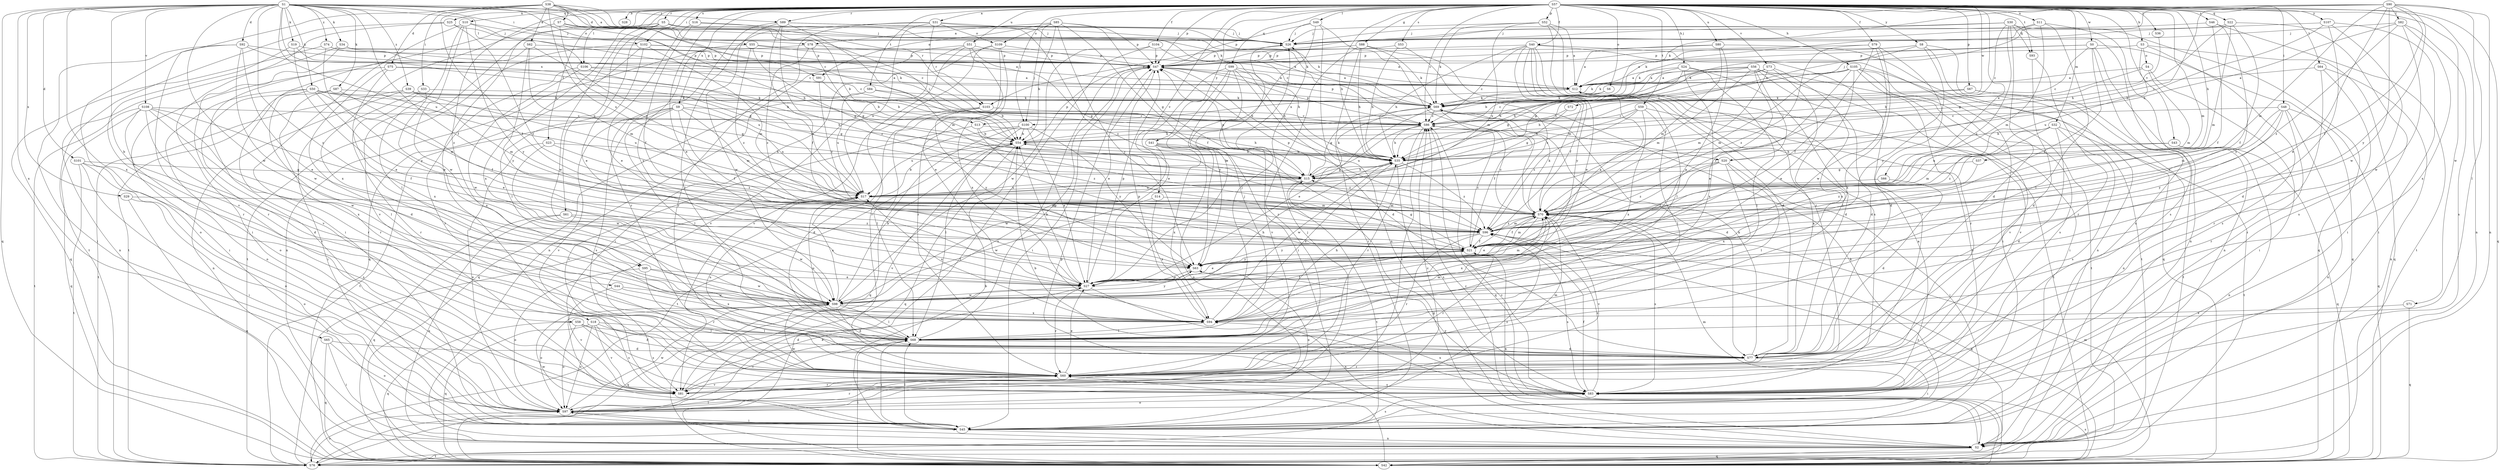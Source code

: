 strict digraph  {
S57;
S1;
S38;
S90;
S85;
S56;
S30;
S31;
S62;
S78;
S12;
S3;
S28;
S44;
S54;
S86;
S92;
S101;
S55;
S75;
S77;
S18;
S66;
S27;
S104;
S23;
S40;
S79;
S21;
S88;
S15;
S24;
S37;
S105;
S35;
S48;
S102;
S33;
S7;
S20;
S45;
S100;
S26;
S19;
S50;
S34;
S87;
S69;
S49;
S106;
S82;
S68;
S32;
S70;
S25;
S2;
S6;
S91;
S109;
S4;
S97;
S67;
S52;
S47;
S22;
S10;
S99;
S42;
S36;
S5;
S89;
S103;
S60;
S16;
S53;
S46;
S83;
S59;
S84;
S64;
S93;
S76;
S51;
S80;
S61;
S11;
S17;
S14;
S43;
S73;
S108;
S81;
S72;
S71;
S0;
S98;
S9;
S65;
S58;
S29;
S13;
S94;
S41;
S107;
S8;
S63;
S95;
S39;
S74;
S96;
S57 -> S31  [label=a];
S57 -> S3  [label=b];
S57 -> S28  [label=b];
S57 -> S86  [label=c];
S57 -> S18  [label=e];
S57 -> S66  [label=e];
S57 -> S27  [label=e];
S57 -> S104  [label=f];
S57 -> S23  [label=f];
S57 -> S40  [label=f];
S57 -> S79  [label=f];
S57 -> S88  [label=g];
S57 -> S24  [label=h];
S57 -> S37  [label=h];
S57 -> S105  [label=h];
S57 -> S35  [label=h];
S57 -> S48  [label=i];
S57 -> S102  [label=i];
S57 -> S100  [label=j];
S57 -> S49  [label=l];
S57 -> S106  [label=l];
S57 -> S32  [label=m];
S57 -> S70  [label=m];
S57 -> S25  [label=n];
S57 -> S2  [label=n];
S57 -> S6  [label=o];
S57 -> S67  [label=p];
S57 -> S52  [label=p];
S57 -> S47  [label=p];
S57 -> S22  [label=q];
S57 -> S10  [label=q];
S57 -> S99  [label=q];
S57 -> S42  [label=q];
S57 -> S36  [label=r];
S57 -> S5  [label=r];
S57 -> S89  [label=r];
S57 -> S16  [label=s];
S57 -> S53  [label=s];
S57 -> S46  [label=s];
S57 -> S59  [label=t];
S57 -> S84  [label=t];
S57 -> S64  [label=t];
S57 -> S93  [label=t];
S57 -> S51  [label=u];
S57 -> S80  [label=u];
S57 -> S61  [label=u];
S57 -> S11  [label=u];
S57 -> S14  [label=v];
S57 -> S43  [label=v];
S57 -> S73  [label=v];
S57 -> S72  [label=w];
S57 -> S71  [label=w];
S57 -> S0  [label=w];
S57 -> S9  [label=x];
S57 -> S41  [label=y];
S57 -> S107  [label=y];
S57 -> S8  [label=y];
S57 -> S95  [label=z];
S1 -> S44  [label=b];
S1 -> S86  [label=c];
S1 -> S92  [label=d];
S1 -> S101  [label=d];
S1 -> S21  [label=f];
S1 -> S102  [label=i];
S1 -> S19  [label=k];
S1 -> S50  [label=k];
S1 -> S34  [label=k];
S1 -> S87  [label=k];
S1 -> S69  [label=k];
S1 -> S106  [label=l];
S1 -> S91  [label=o];
S1 -> S42  [label=q];
S1 -> S89  [label=r];
S1 -> S17  [label=u];
S1 -> S108  [label=v];
S1 -> S98  [label=w];
S1 -> S65  [label=x];
S1 -> S58  [label=x];
S1 -> S29  [label=x];
S1 -> S13  [label=x];
S1 -> S95  [label=z];
S1 -> S39  [label=z];
S1 -> S74  [label=z];
S38 -> S62  [label=a];
S38 -> S78  [label=a];
S38 -> S55  [label=d];
S38 -> S75  [label=d];
S38 -> S21  [label=f];
S38 -> S33  [label=i];
S38 -> S7  [label=i];
S38 -> S20  [label=i];
S38 -> S103  [label=r];
S38 -> S17  [label=u];
S38 -> S81  [label=v];
S90 -> S27  [label=e];
S90 -> S21  [label=f];
S90 -> S20  [label=i];
S90 -> S100  [label=j];
S90 -> S69  [label=k];
S90 -> S82  [label=l];
S90 -> S68  [label=l];
S90 -> S70  [label=m];
S90 -> S2  [label=n];
S90 -> S98  [label=w];
S90 -> S63  [label=y];
S85 -> S78  [label=a];
S85 -> S54  [label=b];
S85 -> S21  [label=f];
S85 -> S15  [label=g];
S85 -> S100  [label=j];
S85 -> S91  [label=o];
S85 -> S109  [label=o];
S85 -> S47  [label=p];
S85 -> S63  [label=y];
S56 -> S12  [label=a];
S56 -> S54  [label=b];
S56 -> S77  [label=d];
S56 -> S27  [label=e];
S56 -> S20  [label=i];
S56 -> S45  [label=i];
S56 -> S69  [label=k];
S56 -> S70  [label=m];
S56 -> S81  [label=v];
S30 -> S86  [label=c];
S30 -> S77  [label=d];
S30 -> S26  [label=j];
S30 -> S2  [label=n];
S30 -> S42  [label=q];
S30 -> S103  [label=r];
S30 -> S93  [label=t];
S30 -> S96  [label=z];
S31 -> S26  [label=j];
S31 -> S68  [label=l];
S31 -> S109  [label=o];
S31 -> S103  [label=r];
S31 -> S60  [label=r];
S31 -> S17  [label=u];
S31 -> S96  [label=z];
S62 -> S70  [label=m];
S62 -> S47  [label=p];
S62 -> S17  [label=u];
S62 -> S81  [label=v];
S62 -> S63  [label=y];
S78 -> S15  [label=g];
S78 -> S2  [label=n];
S78 -> S47  [label=p];
S78 -> S96  [label=z];
S12 -> S69  [label=k];
S12 -> S76  [label=t];
S12 -> S13  [label=x];
S3 -> S69  [label=k];
S3 -> S4  [label=o];
S3 -> S42  [label=q];
S3 -> S83  [label=s];
S3 -> S17  [label=u];
S44 -> S81  [label=v];
S44 -> S98  [label=w];
S44 -> S94  [label=x];
S54 -> S35  [label=h];
S54 -> S47  [label=p];
S54 -> S42  [label=q];
S54 -> S76  [label=t];
S54 -> S81  [label=v];
S86 -> S54  [label=b];
S86 -> S35  [label=h];
S86 -> S47  [label=p];
S86 -> S42  [label=q];
S86 -> S60  [label=r];
S86 -> S17  [label=u];
S92 -> S27  [label=e];
S92 -> S15  [label=g];
S92 -> S45  [label=i];
S92 -> S97  [label=o];
S92 -> S47  [label=p];
S92 -> S98  [label=w];
S101 -> S15  [label=g];
S101 -> S45  [label=i];
S101 -> S97  [label=o];
S101 -> S83  [label=s];
S101 -> S76  [label=t];
S55 -> S12  [label=a];
S55 -> S15  [label=g];
S55 -> S47  [label=p];
S55 -> S63  [label=y];
S55 -> S96  [label=z];
S75 -> S12  [label=a];
S75 -> S54  [label=b];
S75 -> S77  [label=d];
S75 -> S45  [label=i];
S75 -> S94  [label=x];
S77 -> S12  [label=a];
S77 -> S45  [label=i];
S77 -> S69  [label=k];
S77 -> S60  [label=r];
S77 -> S17  [label=u];
S18 -> S77  [label=d];
S18 -> S68  [label=l];
S18 -> S97  [label=o];
S18 -> S42  [label=q];
S18 -> S83  [label=s];
S18 -> S81  [label=v];
S66 -> S77  [label=d];
S66 -> S17  [label=u];
S27 -> S54  [label=b];
S27 -> S70  [label=m];
S27 -> S2  [label=n];
S27 -> S47  [label=p];
S27 -> S60  [label=r];
S27 -> S98  [label=w];
S104 -> S35  [label=h];
S104 -> S47  [label=p];
S104 -> S76  [label=t];
S104 -> S98  [label=w];
S23 -> S35  [label=h];
S23 -> S97  [label=o];
S23 -> S98  [label=w];
S23 -> S96  [label=z];
S40 -> S86  [label=c];
S40 -> S77  [label=d];
S40 -> S27  [label=e];
S40 -> S21  [label=f];
S40 -> S35  [label=h];
S40 -> S45  [label=i];
S40 -> S68  [label=l];
S40 -> S47  [label=p];
S40 -> S60  [label=r];
S40 -> S63  [label=y];
S79 -> S77  [label=d];
S79 -> S21  [label=f];
S79 -> S47  [label=p];
S79 -> S98  [label=w];
S79 -> S94  [label=x];
S79 -> S96  [label=z];
S21 -> S12  [label=a];
S21 -> S86  [label=c];
S21 -> S27  [label=e];
S21 -> S15  [label=g];
S21 -> S70  [label=m];
S21 -> S2  [label=n];
S21 -> S60  [label=r];
S21 -> S83  [label=s];
S21 -> S63  [label=y];
S88 -> S35  [label=h];
S88 -> S45  [label=i];
S88 -> S69  [label=k];
S88 -> S70  [label=m];
S88 -> S47  [label=p];
S88 -> S60  [label=r];
S15 -> S54  [label=b];
S15 -> S35  [label=h];
S15 -> S69  [label=k];
S15 -> S47  [label=p];
S15 -> S76  [label=t];
S15 -> S17  [label=u];
S24 -> S12  [label=a];
S24 -> S77  [label=d];
S24 -> S15  [label=g];
S24 -> S35  [label=h];
S24 -> S68  [label=l];
S24 -> S94  [label=x];
S37 -> S15  [label=g];
S37 -> S96  [label=z];
S105 -> S12  [label=a];
S105 -> S86  [label=c];
S105 -> S21  [label=f];
S105 -> S70  [label=m];
S105 -> S60  [label=r];
S105 -> S83  [label=s];
S105 -> S76  [label=t];
S105 -> S81  [label=v];
S105 -> S94  [label=x];
S35 -> S15  [label=g];
S35 -> S83  [label=s];
S35 -> S98  [label=w];
S35 -> S94  [label=x];
S35 -> S96  [label=z];
S48 -> S86  [label=c];
S48 -> S70  [label=m];
S48 -> S2  [label=n];
S48 -> S42  [label=q];
S48 -> S60  [label=r];
S48 -> S63  [label=y];
S48 -> S96  [label=z];
S102 -> S12  [label=a];
S102 -> S68  [label=l];
S102 -> S70  [label=m];
S102 -> S47  [label=p];
S102 -> S42  [label=q];
S102 -> S76  [label=t];
S33 -> S45  [label=i];
S33 -> S69  [label=k];
S33 -> S60  [label=r];
S33 -> S94  [label=x];
S7 -> S86  [label=c];
S7 -> S35  [label=h];
S7 -> S26  [label=j];
S7 -> S17  [label=u];
S7 -> S94  [label=x];
S20 -> S21  [label=f];
S20 -> S15  [label=g];
S20 -> S45  [label=i];
S20 -> S68  [label=l];
S20 -> S94  [label=x];
S20 -> S96  [label=z];
S45 -> S54  [label=b];
S45 -> S68  [label=l];
S45 -> S70  [label=m];
S45 -> S2  [label=n];
S45 -> S83  [label=s];
S45 -> S98  [label=w];
S100 -> S54  [label=b];
S100 -> S27  [label=e];
S100 -> S68  [label=l];
S100 -> S42  [label=q];
S100 -> S17  [label=u];
S100 -> S63  [label=y];
S26 -> S47  [label=p];
S19 -> S12  [label=a];
S19 -> S27  [label=e];
S19 -> S47  [label=p];
S19 -> S60  [label=r];
S50 -> S27  [label=e];
S50 -> S15  [label=g];
S50 -> S35  [label=h];
S50 -> S69  [label=k];
S50 -> S68  [label=l];
S50 -> S70  [label=m];
S50 -> S97  [label=o];
S50 -> S60  [label=r];
S34 -> S86  [label=c];
S34 -> S2  [label=n];
S34 -> S47  [label=p];
S34 -> S60  [label=r];
S87 -> S21  [label=f];
S87 -> S69  [label=k];
S87 -> S60  [label=r];
S87 -> S81  [label=v];
S69 -> S86  [label=c];
S69 -> S77  [label=d];
S69 -> S27  [label=e];
S69 -> S21  [label=f];
S69 -> S15  [label=g];
S69 -> S47  [label=p];
S49 -> S27  [label=e];
S49 -> S26  [label=j];
S49 -> S70  [label=m];
S49 -> S2  [label=n];
S49 -> S47  [label=p];
S106 -> S12  [label=a];
S106 -> S54  [label=b];
S106 -> S60  [label=r];
S106 -> S17  [label=u];
S106 -> S98  [label=w];
S82 -> S35  [label=h];
S82 -> S26  [label=j];
S82 -> S83  [label=s];
S82 -> S98  [label=w];
S82 -> S94  [label=x];
S82 -> S96  [label=z];
S68 -> S77  [label=d];
S68 -> S35  [label=h];
S68 -> S45  [label=i];
S68 -> S26  [label=j];
S68 -> S70  [label=m];
S68 -> S47  [label=p];
S68 -> S17  [label=u];
S68 -> S81  [label=v];
S32 -> S54  [label=b];
S32 -> S77  [label=d];
S32 -> S83  [label=s];
S32 -> S76  [label=t];
S32 -> S17  [label=u];
S32 -> S96  [label=z];
S70 -> S86  [label=c];
S70 -> S27  [label=e];
S70 -> S21  [label=f];
S70 -> S69  [label=k];
S70 -> S47  [label=p];
S70 -> S83  [label=s];
S70 -> S81  [label=v];
S70 -> S94  [label=x];
S70 -> S96  [label=z];
S25 -> S45  [label=i];
S25 -> S26  [label=j];
S25 -> S76  [label=t];
S25 -> S96  [label=z];
S2 -> S86  [label=c];
S2 -> S15  [label=g];
S2 -> S97  [label=o];
S2 -> S47  [label=p];
S2 -> S42  [label=q];
S2 -> S76  [label=t];
S2 -> S96  [label=z];
S6 -> S86  [label=c];
S6 -> S69  [label=k];
S91 -> S54  [label=b];
S91 -> S96  [label=z];
S109 -> S45  [label=i];
S109 -> S47  [label=p];
S109 -> S60  [label=r];
S109 -> S81  [label=v];
S109 -> S94  [label=x];
S4 -> S12  [label=a];
S4 -> S54  [label=b];
S4 -> S45  [label=i];
S4 -> S70  [label=m];
S97 -> S86  [label=c];
S97 -> S45  [label=i];
S97 -> S26  [label=j];
S97 -> S69  [label=k];
S97 -> S60  [label=r];
S97 -> S98  [label=w];
S97 -> S96  [label=z];
S67 -> S35  [label=h];
S67 -> S69  [label=k];
S67 -> S2  [label=n];
S67 -> S76  [label=t];
S52 -> S12  [label=a];
S52 -> S26  [label=j];
S52 -> S69  [label=k];
S52 -> S60  [label=r];
S52 -> S83  [label=s];
S52 -> S17  [label=u];
S47 -> S12  [label=a];
S47 -> S27  [label=e];
S47 -> S35  [label=h];
S47 -> S45  [label=i];
S47 -> S97  [label=o];
S22 -> S21  [label=f];
S22 -> S35  [label=h];
S22 -> S45  [label=i];
S22 -> S26  [label=j];
S22 -> S70  [label=m];
S10 -> S86  [label=c];
S10 -> S45  [label=i];
S10 -> S26  [label=j];
S10 -> S68  [label=l];
S10 -> S98  [label=w];
S10 -> S63  [label=y];
S99 -> S12  [label=a];
S99 -> S77  [label=d];
S99 -> S27  [label=e];
S99 -> S35  [label=h];
S99 -> S45  [label=i];
S99 -> S81  [label=v];
S99 -> S63  [label=y];
S42 -> S86  [label=c];
S42 -> S68  [label=l];
S42 -> S70  [label=m];
S42 -> S60  [label=r];
S42 -> S83  [label=s];
S36 -> S15  [label=g];
S5 -> S86  [label=c];
S5 -> S27  [label=e];
S5 -> S26  [label=j];
S5 -> S69  [label=k];
S5 -> S76  [label=t];
S5 -> S81  [label=v];
S5 -> S98  [label=w];
S5 -> S94  [label=x];
S89 -> S21  [label=f];
S89 -> S26  [label=j];
S89 -> S69  [label=k];
S89 -> S70  [label=m];
S89 -> S60  [label=r];
S89 -> S98  [label=w];
S89 -> S96  [label=z];
S103 -> S86  [label=c];
S103 -> S77  [label=d];
S103 -> S68  [label=l];
S103 -> S63  [label=y];
S60 -> S27  [label=e];
S60 -> S70  [label=m];
S60 -> S83  [label=s];
S60 -> S81  [label=v];
S16 -> S54  [label=b];
S16 -> S27  [label=e];
S16 -> S21  [label=f];
S16 -> S26  [label=j];
S53 -> S35  [label=h];
S53 -> S47  [label=p];
S53 -> S96  [label=z];
S46 -> S21  [label=f];
S46 -> S26  [label=j];
S46 -> S76  [label=t];
S46 -> S63  [label=y];
S83 -> S12  [label=a];
S83 -> S54  [label=b];
S83 -> S21  [label=f];
S83 -> S97  [label=o];
S83 -> S98  [label=w];
S83 -> S94  [label=x];
S83 -> S63  [label=y];
S83 -> S96  [label=z];
S59 -> S86  [label=c];
S59 -> S35  [label=h];
S59 -> S68  [label=l];
S59 -> S83  [label=s];
S59 -> S94  [label=x];
S59 -> S96  [label=z];
S84 -> S54  [label=b];
S84 -> S69  [label=k];
S84 -> S42  [label=q];
S84 -> S17  [label=u];
S64 -> S12  [label=a];
S64 -> S2  [label=n];
S64 -> S60  [label=r];
S64 -> S83  [label=s];
S93 -> S77  [label=d];
S93 -> S60  [label=r];
S76 -> S68  [label=l];
S76 -> S97  [label=o];
S76 -> S17  [label=u];
S51 -> S27  [label=e];
S51 -> S15  [label=g];
S51 -> S2  [label=n];
S51 -> S47  [label=p];
S51 -> S60  [label=r];
S51 -> S81  [label=v];
S80 -> S12  [label=a];
S80 -> S27  [label=e];
S80 -> S70  [label=m];
S80 -> S47  [label=p];
S80 -> S42  [label=q];
S61 -> S2  [label=n];
S61 -> S42  [label=q];
S61 -> S98  [label=w];
S61 -> S96  [label=z];
S11 -> S26  [label=j];
S11 -> S69  [label=k];
S11 -> S68  [label=l];
S11 -> S70  [label=m];
S11 -> S83  [label=s];
S17 -> S54  [label=b];
S17 -> S70  [label=m];
S14 -> S70  [label=m];
S14 -> S98  [label=w];
S14 -> S94  [label=x];
S43 -> S35  [label=h];
S43 -> S70  [label=m];
S43 -> S2  [label=n];
S43 -> S42  [label=q];
S73 -> S12  [label=a];
S73 -> S27  [label=e];
S73 -> S35  [label=h];
S73 -> S69  [label=k];
S73 -> S68  [label=l];
S73 -> S70  [label=m];
S108 -> S86  [label=c];
S108 -> S77  [label=d];
S108 -> S21  [label=f];
S108 -> S97  [label=o];
S108 -> S42  [label=q];
S108 -> S76  [label=t];
S108 -> S98  [label=w];
S108 -> S94  [label=x];
S81 -> S86  [label=c];
S81 -> S27  [label=e];
S81 -> S60  [label=r];
S72 -> S86  [label=c];
S72 -> S15  [label=g];
S71 -> S42  [label=q];
S71 -> S94  [label=x];
S0 -> S86  [label=c];
S0 -> S21  [label=f];
S0 -> S69  [label=k];
S0 -> S2  [label=n];
S0 -> S47  [label=p];
S0 -> S42  [label=q];
S0 -> S83  [label=s];
S98 -> S54  [label=b];
S98 -> S77  [label=d];
S98 -> S21  [label=f];
S98 -> S35  [label=h];
S98 -> S68  [label=l];
S98 -> S97  [label=o];
S98 -> S42  [label=q];
S98 -> S17  [label=u];
S98 -> S94  [label=x];
S98 -> S63  [label=y];
S9 -> S86  [label=c];
S9 -> S21  [label=f];
S9 -> S68  [label=l];
S9 -> S70  [label=m];
S9 -> S83  [label=s];
S9 -> S76  [label=t];
S9 -> S17  [label=u];
S9 -> S81  [label=v];
S65 -> S77  [label=d];
S65 -> S45  [label=i];
S65 -> S97  [label=o];
S65 -> S42  [label=q];
S58 -> S77  [label=d];
S58 -> S68  [label=l];
S58 -> S97  [label=o];
S58 -> S42  [label=q];
S58 -> S83  [label=s];
S29 -> S70  [label=m];
S29 -> S97  [label=o];
S29 -> S42  [label=q];
S13 -> S54  [label=b];
S13 -> S35  [label=h];
S13 -> S81  [label=v];
S13 -> S96  [label=z];
S94 -> S26  [label=j];
S94 -> S68  [label=l];
S94 -> S47  [label=p];
S94 -> S17  [label=u];
S41 -> S35  [label=h];
S41 -> S97  [label=o];
S41 -> S98  [label=w];
S41 -> S94  [label=x];
S41 -> S63  [label=y];
S41 -> S96  [label=z];
S107 -> S77  [label=d];
S107 -> S35  [label=h];
S107 -> S45  [label=i];
S107 -> S26  [label=j];
S107 -> S83  [label=s];
S8 -> S12  [label=a];
S8 -> S15  [label=g];
S8 -> S2  [label=n];
S8 -> S47  [label=p];
S8 -> S76  [label=t];
S8 -> S63  [label=y];
S63 -> S27  [label=e];
S63 -> S97  [label=o];
S95 -> S27  [label=e];
S95 -> S97  [label=o];
S95 -> S60  [label=r];
S95 -> S98  [label=w];
S39 -> S15  [label=g];
S39 -> S69  [label=k];
S39 -> S70  [label=m];
S39 -> S2  [label=n];
S39 -> S76  [label=t];
S39 -> S17  [label=u];
S74 -> S69  [label=k];
S74 -> S47  [label=p];
S74 -> S42  [label=q];
S74 -> S63  [label=y];
S96 -> S21  [label=f];
S96 -> S70  [label=m];
S96 -> S42  [label=q];
S96 -> S60  [label=r];
S96 -> S63  [label=y];
}
